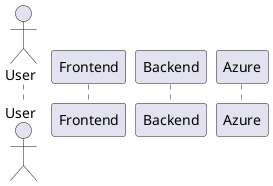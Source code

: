 @startuml
'https://plantuml.com/sequence-diagram

actor           User            as User
participant     Frontend        as Frontend
participant     Backend         as Backend
participant     Azure           as Azure




@enduml